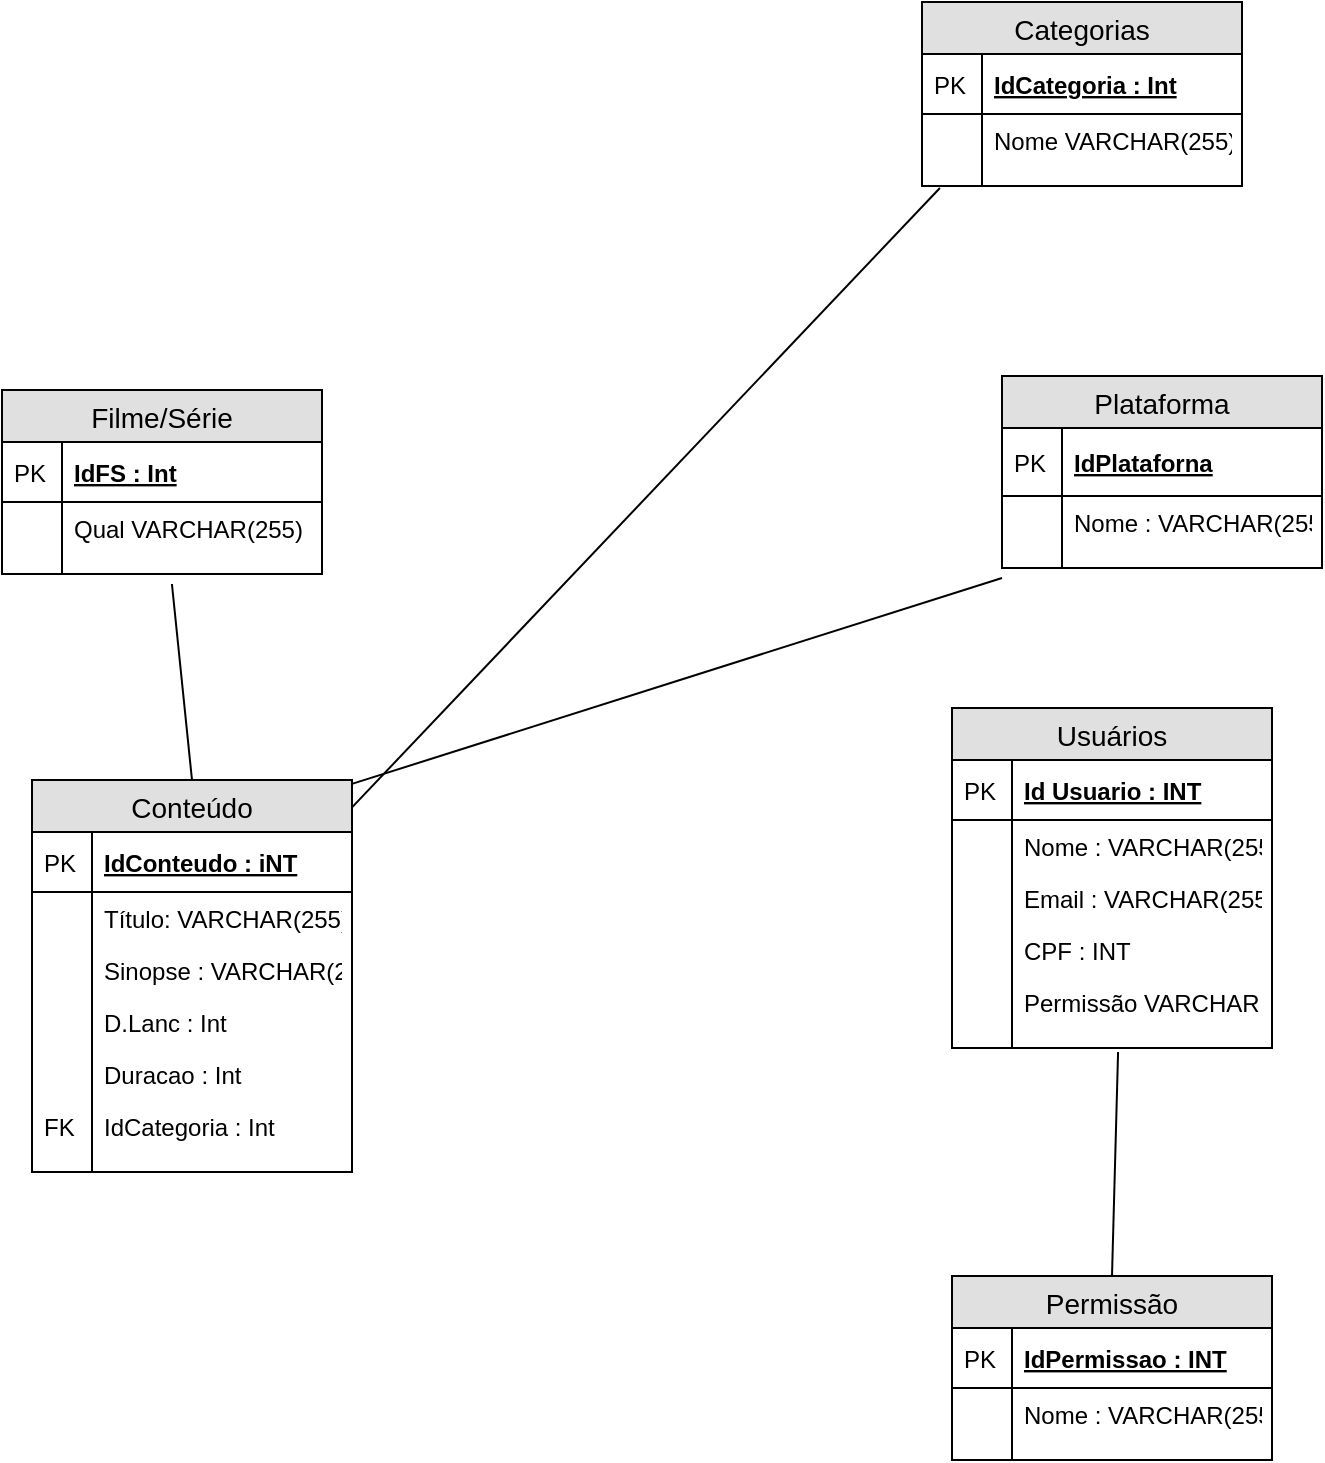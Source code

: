 <mxfile version="10.9.5" type="device"><diagram id="_ri30AHcivBsLVKbOfdR" name="Page-1"><mxGraphModel dx="926" dy="628" grid="1" gridSize="10" guides="1" tooltips="1" connect="1" arrows="1" fold="1" page="1" pageScale="1" pageWidth="827" pageHeight="1169" math="0" shadow="0"><root><mxCell id="0"/><mxCell id="1" parent="0"/><mxCell id="HfGFUtOycokED1GipUho-1" value="Usuários" style="swimlane;fontStyle=0;childLayout=stackLayout;horizontal=1;startSize=26;fillColor=#e0e0e0;horizontalStack=0;resizeParent=1;resizeParentMax=0;resizeLast=0;collapsible=1;marginBottom=0;swimlaneFillColor=#ffffff;align=center;fontSize=14;" parent="1" vertex="1"><mxGeometry x="565" y="469" width="160" height="170" as="geometry"/></mxCell><mxCell id="HfGFUtOycokED1GipUho-2" value="Id Usuario : INT" style="shape=partialRectangle;top=0;left=0;right=0;bottom=1;align=left;verticalAlign=middle;fillColor=none;spacingLeft=34;spacingRight=4;overflow=hidden;rotatable=0;points=[[0,0.5],[1,0.5]];portConstraint=eastwest;dropTarget=0;fontStyle=5;fontSize=12;" parent="HfGFUtOycokED1GipUho-1" vertex="1"><mxGeometry y="26" width="160" height="30" as="geometry"/></mxCell><mxCell id="HfGFUtOycokED1GipUho-3" value="PK" style="shape=partialRectangle;top=0;left=0;bottom=0;fillColor=none;align=left;verticalAlign=middle;spacingLeft=4;spacingRight=4;overflow=hidden;rotatable=0;points=[];portConstraint=eastwest;part=1;fontSize=12;" parent="HfGFUtOycokED1GipUho-2" vertex="1" connectable="0"><mxGeometry width="30" height="30" as="geometry"/></mxCell><mxCell id="HfGFUtOycokED1GipUho-4" value="Nome : VARCHAR(255)" style="shape=partialRectangle;top=0;left=0;right=0;bottom=0;align=left;verticalAlign=top;fillColor=none;spacingLeft=34;spacingRight=4;overflow=hidden;rotatable=0;points=[[0,0.5],[1,0.5]];portConstraint=eastwest;dropTarget=0;fontSize=12;" parent="HfGFUtOycokED1GipUho-1" vertex="1"><mxGeometry y="56" width="160" height="26" as="geometry"/></mxCell><mxCell id="HfGFUtOycokED1GipUho-5" value="" style="shape=partialRectangle;top=0;left=0;bottom=0;fillColor=none;align=left;verticalAlign=top;spacingLeft=4;spacingRight=4;overflow=hidden;rotatable=0;points=[];portConstraint=eastwest;part=1;fontSize=12;" parent="HfGFUtOycokED1GipUho-4" vertex="1" connectable="0"><mxGeometry width="30" height="26" as="geometry"/></mxCell><mxCell id="HfGFUtOycokED1GipUho-6" value="Email : VARCHAR(255)" style="shape=partialRectangle;top=0;left=0;right=0;bottom=0;align=left;verticalAlign=top;fillColor=none;spacingLeft=34;spacingRight=4;overflow=hidden;rotatable=0;points=[[0,0.5],[1,0.5]];portConstraint=eastwest;dropTarget=0;fontSize=12;" parent="HfGFUtOycokED1GipUho-1" vertex="1"><mxGeometry y="82" width="160" height="26" as="geometry"/></mxCell><mxCell id="HfGFUtOycokED1GipUho-7" value="" style="shape=partialRectangle;top=0;left=0;bottom=0;fillColor=none;align=left;verticalAlign=top;spacingLeft=4;spacingRight=4;overflow=hidden;rotatable=0;points=[];portConstraint=eastwest;part=1;fontSize=12;" parent="HfGFUtOycokED1GipUho-6" vertex="1" connectable="0"><mxGeometry width="30" height="26" as="geometry"/></mxCell><mxCell id="HfGFUtOycokED1GipUho-8" value="CPF : INT" style="shape=partialRectangle;top=0;left=0;right=0;bottom=0;align=left;verticalAlign=top;fillColor=none;spacingLeft=34;spacingRight=4;overflow=hidden;rotatable=0;points=[[0,0.5],[1,0.5]];portConstraint=eastwest;dropTarget=0;fontSize=12;" parent="HfGFUtOycokED1GipUho-1" vertex="1"><mxGeometry y="108" width="160" height="26" as="geometry"/></mxCell><mxCell id="HfGFUtOycokED1GipUho-9" value="" style="shape=partialRectangle;top=0;left=0;bottom=0;fillColor=none;align=left;verticalAlign=top;spacingLeft=4;spacingRight=4;overflow=hidden;rotatable=0;points=[];portConstraint=eastwest;part=1;fontSize=12;" parent="HfGFUtOycokED1GipUho-8" vertex="1" connectable="0"><mxGeometry width="30" height="26" as="geometry"/></mxCell><mxCell id="HfGFUtOycokED1GipUho-12" value="Permissão VARCHAR" style="shape=partialRectangle;top=0;left=0;right=0;bottom=0;align=left;verticalAlign=top;fillColor=none;spacingLeft=34;spacingRight=4;overflow=hidden;rotatable=0;points=[[0,0.5],[1,0.5]];portConstraint=eastwest;dropTarget=0;fontSize=12;" parent="HfGFUtOycokED1GipUho-1" vertex="1"><mxGeometry y="134" width="160" height="26" as="geometry"/></mxCell><mxCell id="HfGFUtOycokED1GipUho-13" value="" style="shape=partialRectangle;top=0;left=0;bottom=0;fillColor=none;align=left;verticalAlign=top;spacingLeft=4;spacingRight=4;overflow=hidden;rotatable=0;points=[];portConstraint=eastwest;part=1;fontSize=12;" parent="HfGFUtOycokED1GipUho-12" vertex="1" connectable="0"><mxGeometry width="30" height="26" as="geometry"/></mxCell><mxCell id="HfGFUtOycokED1GipUho-10" value="" style="shape=partialRectangle;top=0;left=0;right=0;bottom=0;align=left;verticalAlign=top;fillColor=none;spacingLeft=34;spacingRight=4;overflow=hidden;rotatable=0;points=[[0,0.5],[1,0.5]];portConstraint=eastwest;dropTarget=0;fontSize=12;" parent="HfGFUtOycokED1GipUho-1" vertex="1"><mxGeometry y="160" width="160" height="10" as="geometry"/></mxCell><mxCell id="HfGFUtOycokED1GipUho-11" value="" style="shape=partialRectangle;top=0;left=0;bottom=0;fillColor=none;align=left;verticalAlign=top;spacingLeft=4;spacingRight=4;overflow=hidden;rotatable=0;points=[];portConstraint=eastwest;part=1;fontSize=12;" parent="HfGFUtOycokED1GipUho-10" vertex="1" connectable="0"><mxGeometry width="30" height="10" as="geometry"/></mxCell><mxCell id="HfGFUtOycokED1GipUho-14" value="Filme/Série" style="swimlane;fontStyle=0;childLayout=stackLayout;horizontal=1;startSize=26;fillColor=#e0e0e0;horizontalStack=0;resizeParent=1;resizeParentMax=0;resizeLast=0;collapsible=1;marginBottom=0;swimlaneFillColor=#ffffff;align=center;fontSize=14;" parent="1" vertex="1"><mxGeometry x="90" y="310" width="160" height="92" as="geometry"/></mxCell><mxCell id="HfGFUtOycokED1GipUho-15" value="IdFS : Int" style="shape=partialRectangle;top=0;left=0;right=0;bottom=1;align=left;verticalAlign=middle;fillColor=none;spacingLeft=34;spacingRight=4;overflow=hidden;rotatable=0;points=[[0,0.5],[1,0.5]];portConstraint=eastwest;dropTarget=0;fontStyle=5;fontSize=12;" parent="HfGFUtOycokED1GipUho-14" vertex="1"><mxGeometry y="26" width="160" height="30" as="geometry"/></mxCell><mxCell id="HfGFUtOycokED1GipUho-16" value="PK" style="shape=partialRectangle;top=0;left=0;bottom=0;fillColor=none;align=left;verticalAlign=middle;spacingLeft=4;spacingRight=4;overflow=hidden;rotatable=0;points=[];portConstraint=eastwest;part=1;fontSize=12;" parent="HfGFUtOycokED1GipUho-15" vertex="1" connectable="0"><mxGeometry width="30" height="30" as="geometry"/></mxCell><mxCell id="HfGFUtOycokED1GipUho-17" value="Qual VARCHAR(255)" style="shape=partialRectangle;top=0;left=0;right=0;bottom=0;align=left;verticalAlign=top;fillColor=none;spacingLeft=34;spacingRight=4;overflow=hidden;rotatable=0;points=[[0,0.5],[1,0.5]];portConstraint=eastwest;dropTarget=0;fontSize=12;" parent="HfGFUtOycokED1GipUho-14" vertex="1"><mxGeometry y="56" width="160" height="26" as="geometry"/></mxCell><mxCell id="HfGFUtOycokED1GipUho-18" value="" style="shape=partialRectangle;top=0;left=0;bottom=0;fillColor=none;align=left;verticalAlign=top;spacingLeft=4;spacingRight=4;overflow=hidden;rotatable=0;points=[];portConstraint=eastwest;part=1;fontSize=12;" parent="HfGFUtOycokED1GipUho-17" vertex="1" connectable="0"><mxGeometry width="30" height="26" as="geometry"/></mxCell><mxCell id="HfGFUtOycokED1GipUho-23" value="" style="shape=partialRectangle;top=0;left=0;right=0;bottom=0;align=left;verticalAlign=top;fillColor=none;spacingLeft=34;spacingRight=4;overflow=hidden;rotatable=0;points=[[0,0.5],[1,0.5]];portConstraint=eastwest;dropTarget=0;fontSize=12;" parent="HfGFUtOycokED1GipUho-14" vertex="1"><mxGeometry y="82" width="160" height="10" as="geometry"/></mxCell><mxCell id="HfGFUtOycokED1GipUho-24" value="" style="shape=partialRectangle;top=0;left=0;bottom=0;fillColor=none;align=left;verticalAlign=top;spacingLeft=4;spacingRight=4;overflow=hidden;rotatable=0;points=[];portConstraint=eastwest;part=1;fontSize=12;" parent="HfGFUtOycokED1GipUho-23" vertex="1" connectable="0"><mxGeometry width="30" height="10" as="geometry"/></mxCell><mxCell id="HfGFUtOycokED1GipUho-25" value="Categorias" style="swimlane;fontStyle=0;childLayout=stackLayout;horizontal=1;startSize=26;fillColor=#e0e0e0;horizontalStack=0;resizeParent=1;resizeParentMax=0;resizeLast=0;collapsible=1;marginBottom=0;swimlaneFillColor=#ffffff;align=center;fontSize=14;" parent="1" vertex="1"><mxGeometry x="550" y="116" width="160" height="92" as="geometry"/></mxCell><mxCell id="HfGFUtOycokED1GipUho-26" value="IdCategoria : Int" style="shape=partialRectangle;top=0;left=0;right=0;bottom=1;align=left;verticalAlign=middle;fillColor=none;spacingLeft=34;spacingRight=4;overflow=hidden;rotatable=0;points=[[0,0.5],[1,0.5]];portConstraint=eastwest;dropTarget=0;fontStyle=5;fontSize=12;" parent="HfGFUtOycokED1GipUho-25" vertex="1"><mxGeometry y="26" width="160" height="30" as="geometry"/></mxCell><mxCell id="HfGFUtOycokED1GipUho-27" value="PK" style="shape=partialRectangle;top=0;left=0;bottom=0;fillColor=none;align=left;verticalAlign=middle;spacingLeft=4;spacingRight=4;overflow=hidden;rotatable=0;points=[];portConstraint=eastwest;part=1;fontSize=12;" parent="HfGFUtOycokED1GipUho-26" vertex="1" connectable="0"><mxGeometry width="30" height="30" as="geometry"/></mxCell><mxCell id="HfGFUtOycokED1GipUho-28" value="Nome VARCHAR(255)" style="shape=partialRectangle;top=0;left=0;right=0;bottom=0;align=left;verticalAlign=top;fillColor=none;spacingLeft=34;spacingRight=4;overflow=hidden;rotatable=0;points=[[0,0.5],[1,0.5]];portConstraint=eastwest;dropTarget=0;fontSize=12;" parent="HfGFUtOycokED1GipUho-25" vertex="1"><mxGeometry y="56" width="160" height="26" as="geometry"/></mxCell><mxCell id="HfGFUtOycokED1GipUho-29" value="" style="shape=partialRectangle;top=0;left=0;bottom=0;fillColor=none;align=left;verticalAlign=top;spacingLeft=4;spacingRight=4;overflow=hidden;rotatable=0;points=[];portConstraint=eastwest;part=1;fontSize=12;" parent="HfGFUtOycokED1GipUho-28" vertex="1" connectable="0"><mxGeometry width="30" height="26" as="geometry"/></mxCell><mxCell id="HfGFUtOycokED1GipUho-34" value="" style="shape=partialRectangle;top=0;left=0;right=0;bottom=0;align=left;verticalAlign=top;fillColor=none;spacingLeft=34;spacingRight=4;overflow=hidden;rotatable=0;points=[[0,0.5],[1,0.5]];portConstraint=eastwest;dropTarget=0;fontSize=12;" parent="HfGFUtOycokED1GipUho-25" vertex="1"><mxGeometry y="82" width="160" height="10" as="geometry"/></mxCell><mxCell id="HfGFUtOycokED1GipUho-35" value="" style="shape=partialRectangle;top=0;left=0;bottom=0;fillColor=none;align=left;verticalAlign=top;spacingLeft=4;spacingRight=4;overflow=hidden;rotatable=0;points=[];portConstraint=eastwest;part=1;fontSize=12;" parent="HfGFUtOycokED1GipUho-34" vertex="1" connectable="0"><mxGeometry width="30" height="10" as="geometry"/></mxCell><mxCell id="HfGFUtOycokED1GipUho-36" value="Plataforma" style="swimlane;fontStyle=0;childLayout=stackLayout;horizontal=1;startSize=26;fillColor=#e0e0e0;horizontalStack=0;resizeParent=1;resizeParentMax=0;resizeLast=0;collapsible=1;marginBottom=0;swimlaneFillColor=#ffffff;align=center;fontSize=14;" parent="1" vertex="1"><mxGeometry x="590" y="303" width="160" height="96" as="geometry"><mxRectangle x="590" y="303" width="100" height="26" as="alternateBounds"/></mxGeometry></mxCell><mxCell id="HfGFUtOycokED1GipUho-37" value="IdPlataforna" style="shape=partialRectangle;top=0;left=0;right=0;bottom=1;align=left;verticalAlign=middle;fillColor=none;spacingLeft=34;spacingRight=4;overflow=hidden;rotatable=0;points=[[0,0.5],[1,0.5]];portConstraint=eastwest;dropTarget=0;fontStyle=5;fontSize=12;" parent="HfGFUtOycokED1GipUho-36" vertex="1"><mxGeometry y="26" width="160" height="34" as="geometry"/></mxCell><mxCell id="HfGFUtOycokED1GipUho-38" value="PK" style="shape=partialRectangle;top=0;left=0;bottom=0;fillColor=none;align=left;verticalAlign=middle;spacingLeft=4;spacingRight=4;overflow=hidden;rotatable=0;points=[];portConstraint=eastwest;part=1;fontSize=12;" parent="HfGFUtOycokED1GipUho-37" vertex="1" connectable="0"><mxGeometry width="30" height="34" as="geometry"/></mxCell><mxCell id="HfGFUtOycokED1GipUho-39" value="Nome : VARCHAR(255)" style="shape=partialRectangle;top=0;left=0;right=0;bottom=0;align=left;verticalAlign=top;fillColor=none;spacingLeft=34;spacingRight=4;overflow=hidden;rotatable=0;points=[[0,0.5],[1,0.5]];portConstraint=eastwest;dropTarget=0;fontSize=12;" parent="HfGFUtOycokED1GipUho-36" vertex="1"><mxGeometry y="60" width="160" height="26" as="geometry"/></mxCell><mxCell id="HfGFUtOycokED1GipUho-40" value="" style="shape=partialRectangle;top=0;left=0;bottom=0;fillColor=none;align=left;verticalAlign=top;spacingLeft=4;spacingRight=4;overflow=hidden;rotatable=0;points=[];portConstraint=eastwest;part=1;fontSize=12;" parent="HfGFUtOycokED1GipUho-39" vertex="1" connectable="0"><mxGeometry width="30" height="26" as="geometry"/></mxCell><mxCell id="HfGFUtOycokED1GipUho-45" value="" style="shape=partialRectangle;top=0;left=0;right=0;bottom=0;align=left;verticalAlign=top;fillColor=none;spacingLeft=34;spacingRight=4;overflow=hidden;rotatable=0;points=[[0,0.5],[1,0.5]];portConstraint=eastwest;dropTarget=0;fontSize=12;" parent="HfGFUtOycokED1GipUho-36" vertex="1"><mxGeometry y="86" width="160" height="10" as="geometry"/></mxCell><mxCell id="HfGFUtOycokED1GipUho-46" value="" style="shape=partialRectangle;top=0;left=0;bottom=0;fillColor=none;align=left;verticalAlign=top;spacingLeft=4;spacingRight=4;overflow=hidden;rotatable=0;points=[];portConstraint=eastwest;part=1;fontSize=12;" parent="HfGFUtOycokED1GipUho-45" vertex="1" connectable="0"><mxGeometry width="30" height="10" as="geometry"/></mxCell><mxCell id="HfGFUtOycokED1GipUho-47" value="Conteúdo" style="swimlane;fontStyle=0;childLayout=stackLayout;horizontal=1;startSize=26;fillColor=#e0e0e0;horizontalStack=0;resizeParent=1;resizeParentMax=0;resizeLast=0;collapsible=1;marginBottom=0;swimlaneFillColor=#ffffff;align=center;fontSize=14;" parent="1" vertex="1"><mxGeometry x="105" y="505" width="160" height="196" as="geometry"/></mxCell><mxCell id="HfGFUtOycokED1GipUho-48" value="IdConteudo : iNT" style="shape=partialRectangle;top=0;left=0;right=0;bottom=1;align=left;verticalAlign=middle;fillColor=none;spacingLeft=34;spacingRight=4;overflow=hidden;rotatable=0;points=[[0,0.5],[1,0.5]];portConstraint=eastwest;dropTarget=0;fontStyle=5;fontSize=12;" parent="HfGFUtOycokED1GipUho-47" vertex="1"><mxGeometry y="26" width="160" height="30" as="geometry"/></mxCell><mxCell id="HfGFUtOycokED1GipUho-49" value="PK" style="shape=partialRectangle;top=0;left=0;bottom=0;fillColor=none;align=left;verticalAlign=middle;spacingLeft=4;spacingRight=4;overflow=hidden;rotatable=0;points=[];portConstraint=eastwest;part=1;fontSize=12;" parent="HfGFUtOycokED1GipUho-48" vertex="1" connectable="0"><mxGeometry width="30" height="30" as="geometry"/></mxCell><mxCell id="HfGFUtOycokED1GipUho-50" value="Título: VARCHAR(255)" style="shape=partialRectangle;top=0;left=0;right=0;bottom=0;align=left;verticalAlign=top;fillColor=none;spacingLeft=34;spacingRight=4;overflow=hidden;rotatable=0;points=[[0,0.5],[1,0.5]];portConstraint=eastwest;dropTarget=0;fontSize=12;" parent="HfGFUtOycokED1GipUho-47" vertex="1"><mxGeometry y="56" width="160" height="26" as="geometry"/></mxCell><mxCell id="HfGFUtOycokED1GipUho-51" value="" style="shape=partialRectangle;top=0;left=0;bottom=0;fillColor=none;align=left;verticalAlign=top;spacingLeft=4;spacingRight=4;overflow=hidden;rotatable=0;points=[];portConstraint=eastwest;part=1;fontSize=12;" parent="HfGFUtOycokED1GipUho-50" vertex="1" connectable="0"><mxGeometry width="30" height="26" as="geometry"/></mxCell><mxCell id="HfGFUtOycokED1GipUho-52" value="Sinopse : VARCHAR(255)" style="shape=partialRectangle;top=0;left=0;right=0;bottom=0;align=left;verticalAlign=top;fillColor=none;spacingLeft=34;spacingRight=4;overflow=hidden;rotatable=0;points=[[0,0.5],[1,0.5]];portConstraint=eastwest;dropTarget=0;fontSize=12;" parent="HfGFUtOycokED1GipUho-47" vertex="1"><mxGeometry y="82" width="160" height="26" as="geometry"/></mxCell><mxCell id="HfGFUtOycokED1GipUho-53" value="" style="shape=partialRectangle;top=0;left=0;bottom=0;fillColor=none;align=left;verticalAlign=top;spacingLeft=4;spacingRight=4;overflow=hidden;rotatable=0;points=[];portConstraint=eastwest;part=1;fontSize=12;" parent="HfGFUtOycokED1GipUho-52" vertex="1" connectable="0"><mxGeometry width="30" height="26" as="geometry"/></mxCell><mxCell id="HfGFUtOycokED1GipUho-54" value="D.Lanc : Int" style="shape=partialRectangle;top=0;left=0;right=0;bottom=0;align=left;verticalAlign=top;fillColor=none;spacingLeft=34;spacingRight=4;overflow=hidden;rotatable=0;points=[[0,0.5],[1,0.5]];portConstraint=eastwest;dropTarget=0;fontSize=12;" parent="HfGFUtOycokED1GipUho-47" vertex="1"><mxGeometry y="108" width="160" height="26" as="geometry"/></mxCell><mxCell id="HfGFUtOycokED1GipUho-55" value="" style="shape=partialRectangle;top=0;left=0;bottom=0;fillColor=none;align=left;verticalAlign=top;spacingLeft=4;spacingRight=4;overflow=hidden;rotatable=0;points=[];portConstraint=eastwest;part=1;fontSize=12;" parent="HfGFUtOycokED1GipUho-54" vertex="1" connectable="0"><mxGeometry width="30" height="26" as="geometry"/></mxCell><mxCell id="HfGFUtOycokED1GipUho-70" value="Duracao : Int" style="shape=partialRectangle;top=0;left=0;right=0;bottom=0;align=left;verticalAlign=top;fillColor=none;spacingLeft=34;spacingRight=4;overflow=hidden;rotatable=0;points=[[0,0.5],[1,0.5]];portConstraint=eastwest;dropTarget=0;fontSize=12;" parent="HfGFUtOycokED1GipUho-47" vertex="1"><mxGeometry y="134" width="160" height="26" as="geometry"/></mxCell><mxCell id="HfGFUtOycokED1GipUho-71" value="" style="shape=partialRectangle;top=0;left=0;bottom=0;fillColor=none;align=left;verticalAlign=top;spacingLeft=4;spacingRight=4;overflow=hidden;rotatable=0;points=[];portConstraint=eastwest;part=1;fontSize=12;" parent="HfGFUtOycokED1GipUho-70" vertex="1" connectable="0"><mxGeometry width="30" height="26" as="geometry"/></mxCell><mxCell id="HfGFUtOycokED1GipUho-72" value="IdCategoria : Int" style="shape=partialRectangle;top=0;left=0;right=0;bottom=0;align=left;verticalAlign=top;fillColor=none;spacingLeft=34;spacingRight=4;overflow=hidden;rotatable=0;points=[[0,0.5],[1,0.5]];portConstraint=eastwest;dropTarget=0;fontSize=12;" parent="HfGFUtOycokED1GipUho-47" vertex="1"><mxGeometry y="160" width="160" height="26" as="geometry"/></mxCell><mxCell id="HfGFUtOycokED1GipUho-73" value="FK" style="shape=partialRectangle;top=0;left=0;bottom=0;fillColor=none;align=left;verticalAlign=top;spacingLeft=4;spacingRight=4;overflow=hidden;rotatable=0;points=[];portConstraint=eastwest;part=1;fontSize=12;" parent="HfGFUtOycokED1GipUho-72" vertex="1" connectable="0"><mxGeometry width="30" height="26" as="geometry"/></mxCell><mxCell id="HfGFUtOycokED1GipUho-56" value="" style="shape=partialRectangle;top=0;left=0;right=0;bottom=0;align=left;verticalAlign=top;fillColor=none;spacingLeft=34;spacingRight=4;overflow=hidden;rotatable=0;points=[[0,0.5],[1,0.5]];portConstraint=eastwest;dropTarget=0;fontSize=12;" parent="HfGFUtOycokED1GipUho-47" vertex="1"><mxGeometry y="186" width="160" height="10" as="geometry"/></mxCell><mxCell id="HfGFUtOycokED1GipUho-57" value="" style="shape=partialRectangle;top=0;left=0;bottom=0;fillColor=none;align=left;verticalAlign=top;spacingLeft=4;spacingRight=4;overflow=hidden;rotatable=0;points=[];portConstraint=eastwest;part=1;fontSize=12;" parent="HfGFUtOycokED1GipUho-56" vertex="1" connectable="0"><mxGeometry width="30" height="10" as="geometry"/></mxCell><mxCell id="HfGFUtOycokED1GipUho-74" value="" style="endArrow=none;html=1;entryX=0.531;entryY=1.5;entryDx=0;entryDy=0;entryPerimeter=0;exitX=0.5;exitY=0;exitDx=0;exitDy=0;" parent="1" source="HfGFUtOycokED1GipUho-47" target="HfGFUtOycokED1GipUho-23" edge="1"><mxGeometry width="50" height="50" relative="1" as="geometry"><mxPoint x="150" y="480" as="sourcePoint"/><mxPoint x="200" y="430" as="targetPoint"/></mxGeometry></mxCell><mxCell id="HfGFUtOycokED1GipUho-75" value="" style="endArrow=none;html=1;entryX=0;entryY=1.5;entryDx=0;entryDy=0;entryPerimeter=0;exitX=1;exitY=0.01;exitDx=0;exitDy=0;exitPerimeter=0;" parent="1" source="HfGFUtOycokED1GipUho-47" target="HfGFUtOycokED1GipUho-45" edge="1"><mxGeometry width="50" height="50" relative="1" as="geometry"><mxPoint x="340" y="430" as="sourcePoint"/><mxPoint x="390" y="380" as="targetPoint"/></mxGeometry></mxCell><mxCell id="HfGFUtOycokED1GipUho-76" value="" style="endArrow=none;html=1;entryX=0.056;entryY=1.1;entryDx=0;entryDy=0;entryPerimeter=0;" parent="1" source="HfGFUtOycokED1GipUho-47" target="HfGFUtOycokED1GipUho-34" edge="1"><mxGeometry width="50" height="50" relative="1" as="geometry"><mxPoint x="320" y="300" as="sourcePoint"/><mxPoint x="370" y="250" as="targetPoint"/></mxGeometry></mxCell><mxCell id="I6AeQxUuYBBlwmwARvlX-1" value="Permissão" style="swimlane;fontStyle=0;childLayout=stackLayout;horizontal=1;startSize=26;fillColor=#e0e0e0;horizontalStack=0;resizeParent=1;resizeParentMax=0;resizeLast=0;collapsible=1;marginBottom=0;swimlaneFillColor=#ffffff;align=center;fontSize=14;" vertex="1" parent="1"><mxGeometry x="565" y="753" width="160" height="92" as="geometry"/></mxCell><mxCell id="I6AeQxUuYBBlwmwARvlX-2" value="IdPermissao : INT" style="shape=partialRectangle;top=0;left=0;right=0;bottom=1;align=left;verticalAlign=middle;fillColor=none;spacingLeft=34;spacingRight=4;overflow=hidden;rotatable=0;points=[[0,0.5],[1,0.5]];portConstraint=eastwest;dropTarget=0;fontStyle=5;fontSize=12;" vertex="1" parent="I6AeQxUuYBBlwmwARvlX-1"><mxGeometry y="26" width="160" height="30" as="geometry"/></mxCell><mxCell id="I6AeQxUuYBBlwmwARvlX-3" value="PK" style="shape=partialRectangle;top=0;left=0;bottom=0;fillColor=none;align=left;verticalAlign=middle;spacingLeft=4;spacingRight=4;overflow=hidden;rotatable=0;points=[];portConstraint=eastwest;part=1;fontSize=12;" vertex="1" connectable="0" parent="I6AeQxUuYBBlwmwARvlX-2"><mxGeometry width="30" height="30" as="geometry"/></mxCell><mxCell id="I6AeQxUuYBBlwmwARvlX-4" value="Nome : VARCHAR(255)" style="shape=partialRectangle;top=0;left=0;right=0;bottom=0;align=left;verticalAlign=top;fillColor=none;spacingLeft=34;spacingRight=4;overflow=hidden;rotatable=0;points=[[0,0.5],[1,0.5]];portConstraint=eastwest;dropTarget=0;fontSize=12;" vertex="1" parent="I6AeQxUuYBBlwmwARvlX-1"><mxGeometry y="56" width="160" height="26" as="geometry"/></mxCell><mxCell id="I6AeQxUuYBBlwmwARvlX-5" value="" style="shape=partialRectangle;top=0;left=0;bottom=0;fillColor=none;align=left;verticalAlign=top;spacingLeft=4;spacingRight=4;overflow=hidden;rotatable=0;points=[];portConstraint=eastwest;part=1;fontSize=12;" vertex="1" connectable="0" parent="I6AeQxUuYBBlwmwARvlX-4"><mxGeometry width="30" height="26" as="geometry"/></mxCell><mxCell id="I6AeQxUuYBBlwmwARvlX-10" value="" style="shape=partialRectangle;top=0;left=0;right=0;bottom=0;align=left;verticalAlign=top;fillColor=none;spacingLeft=34;spacingRight=4;overflow=hidden;rotatable=0;points=[[0,0.5],[1,0.5]];portConstraint=eastwest;dropTarget=0;fontSize=12;" vertex="1" parent="I6AeQxUuYBBlwmwARvlX-1"><mxGeometry y="82" width="160" height="10" as="geometry"/></mxCell><mxCell id="I6AeQxUuYBBlwmwARvlX-11" value="" style="shape=partialRectangle;top=0;left=0;bottom=0;fillColor=none;align=left;verticalAlign=top;spacingLeft=4;spacingRight=4;overflow=hidden;rotatable=0;points=[];portConstraint=eastwest;part=1;fontSize=12;" vertex="1" connectable="0" parent="I6AeQxUuYBBlwmwARvlX-10"><mxGeometry width="30" height="10" as="geometry"/></mxCell><mxCell id="I6AeQxUuYBBlwmwARvlX-12" value="" style="endArrow=none;html=1;entryX=0.519;entryY=1.2;entryDx=0;entryDy=0;entryPerimeter=0;exitX=0.5;exitY=0;exitDx=0;exitDy=0;" edge="1" parent="1" source="I6AeQxUuYBBlwmwARvlX-1" target="HfGFUtOycokED1GipUho-10"><mxGeometry width="50" height="50" relative="1" as="geometry"><mxPoint x="620" y="790" as="sourcePoint"/><mxPoint x="670" y="740" as="targetPoint"/></mxGeometry></mxCell></root></mxGraphModel></diagram></mxfile>